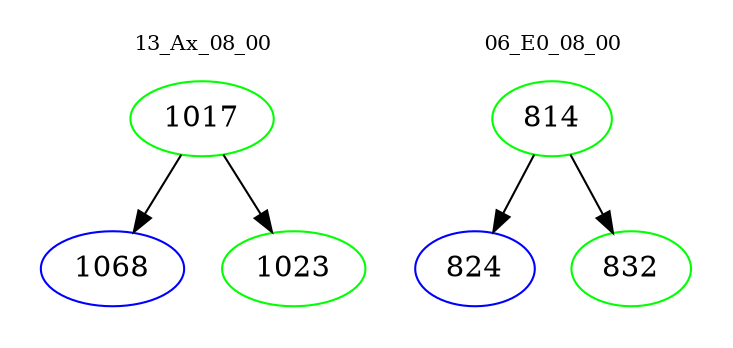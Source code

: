 digraph{
subgraph cluster_0 {
color = white
label = "13_Ax_08_00";
fontsize=10;
T0_1017 [label="1017", color="green"]
T0_1017 -> T0_1068 [color="black"]
T0_1068 [label="1068", color="blue"]
T0_1017 -> T0_1023 [color="black"]
T0_1023 [label="1023", color="green"]
}
subgraph cluster_1 {
color = white
label = "06_E0_08_00";
fontsize=10;
T1_814 [label="814", color="green"]
T1_814 -> T1_824 [color="black"]
T1_824 [label="824", color="blue"]
T1_814 -> T1_832 [color="black"]
T1_832 [label="832", color="green"]
}
}
